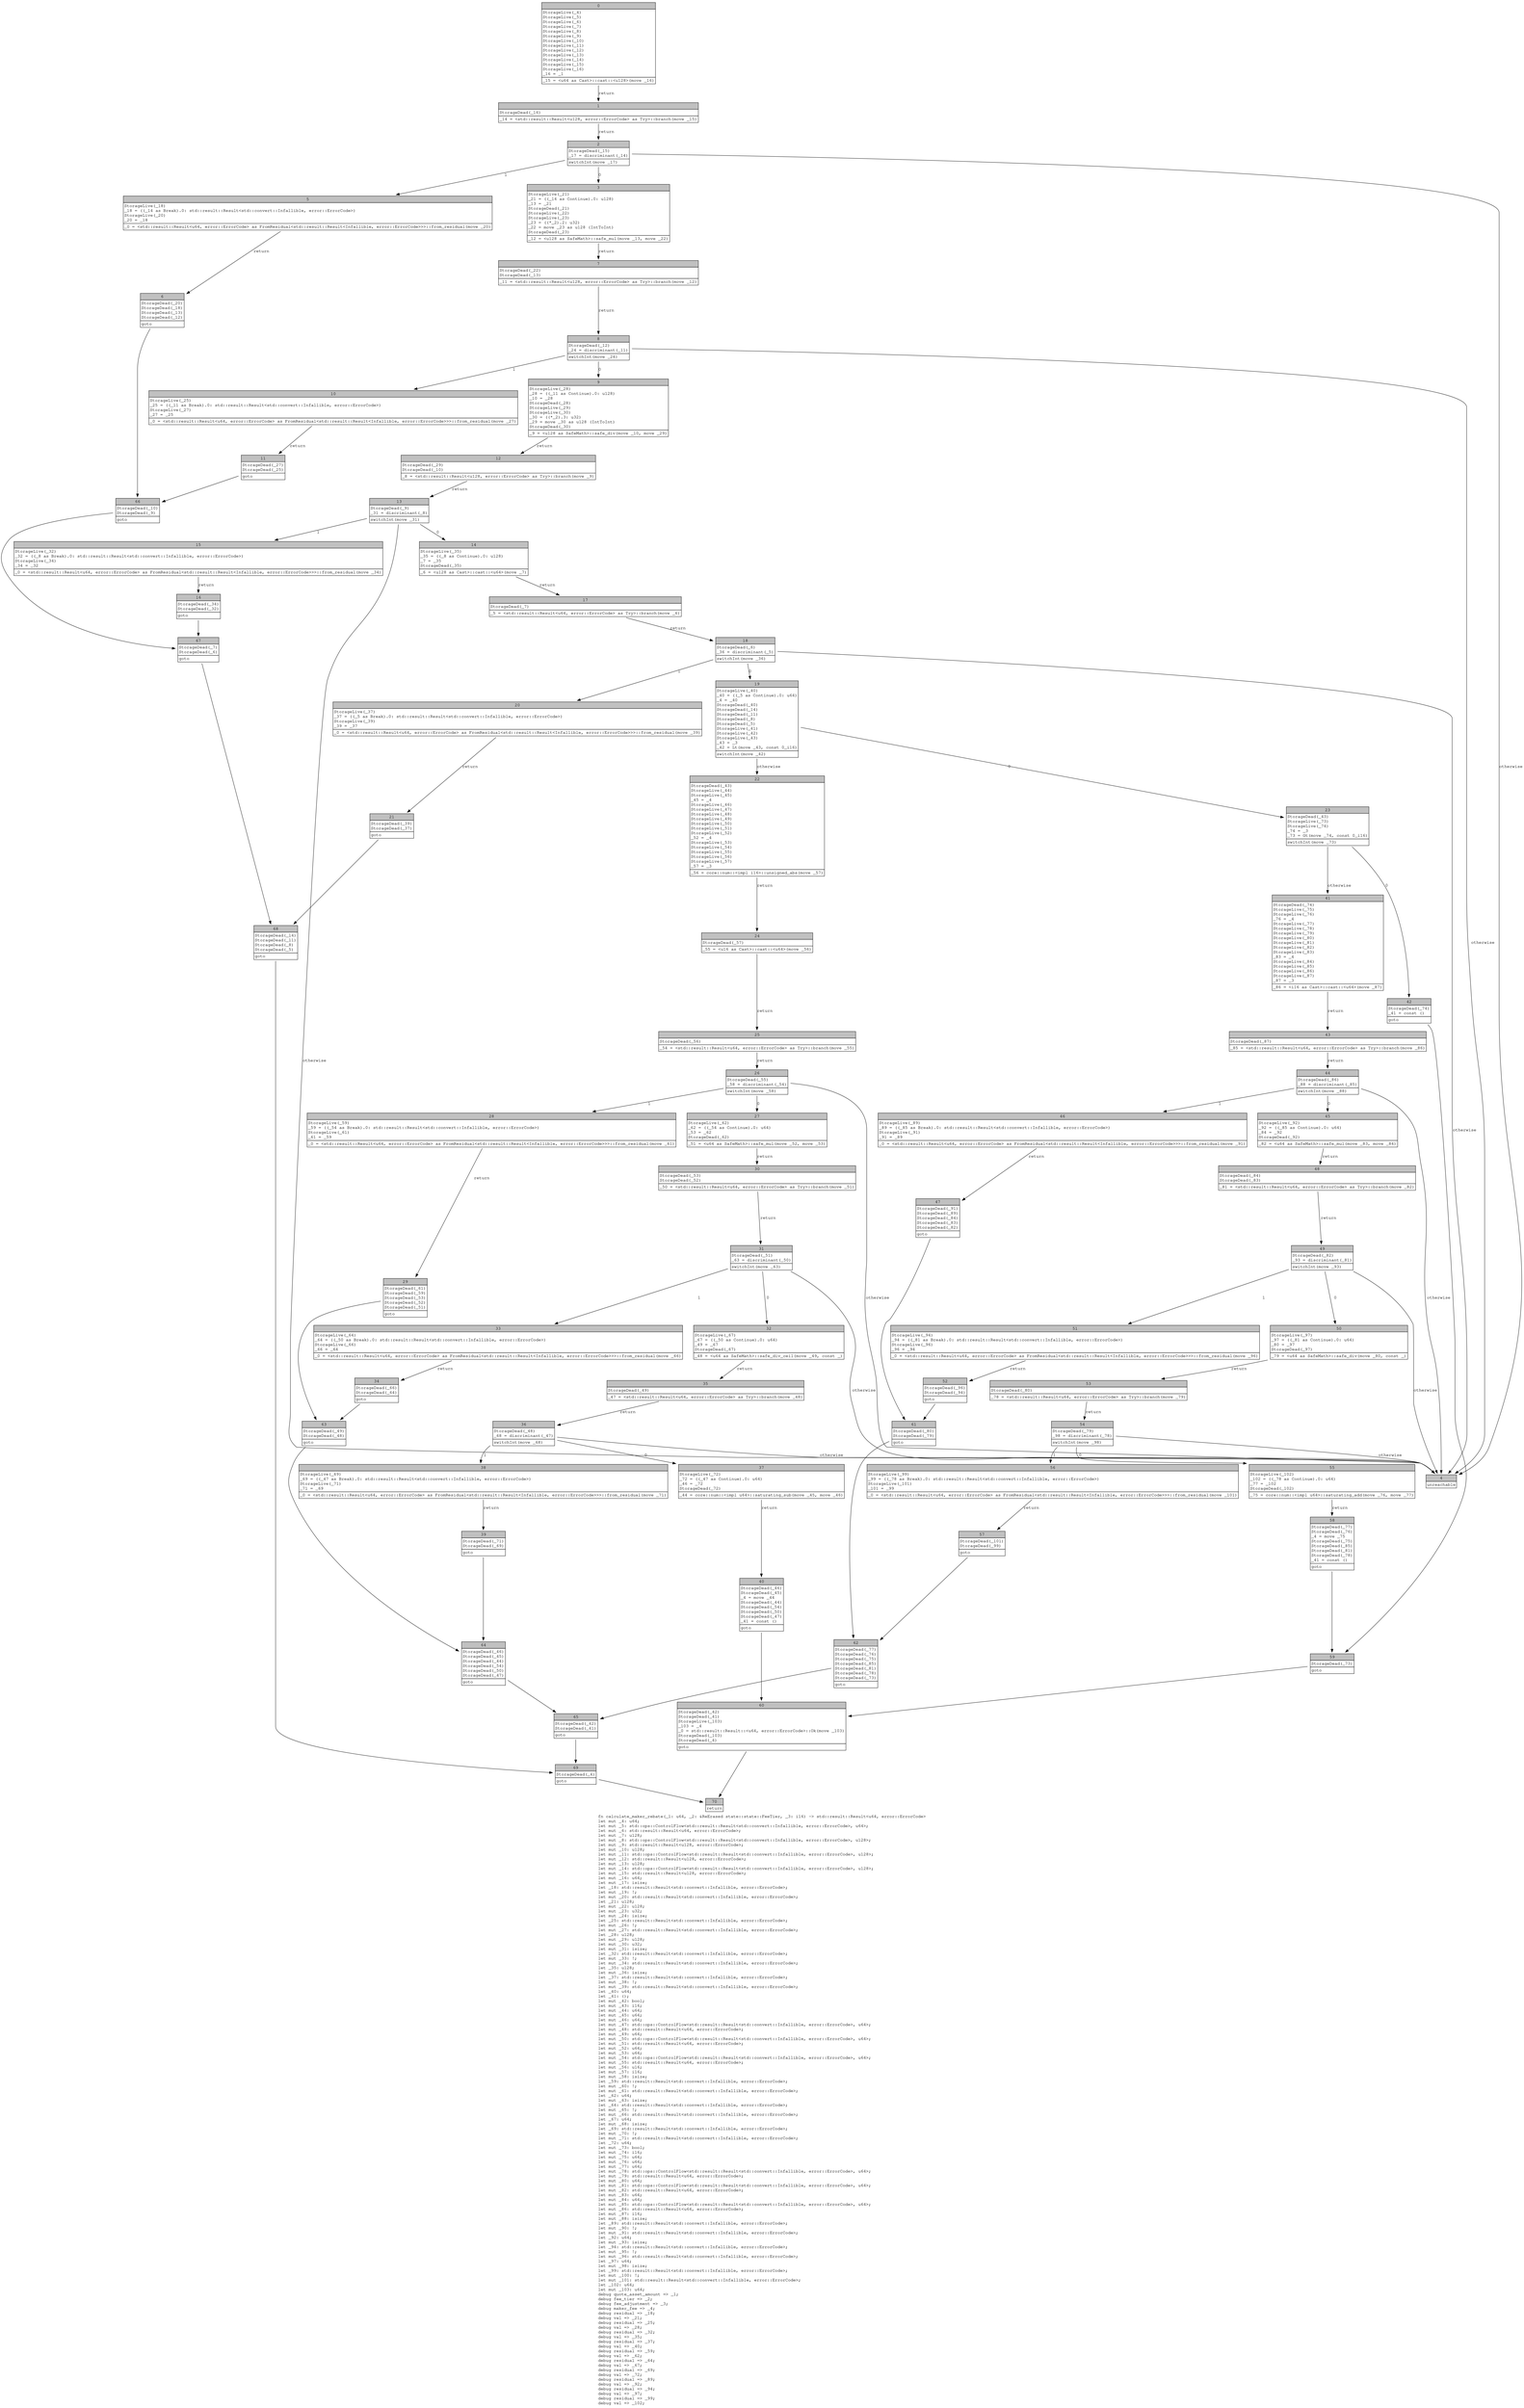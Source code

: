 digraph Mir_0_2221 {
    graph [fontname="Courier, monospace"];
    node [fontname="Courier, monospace"];
    edge [fontname="Courier, monospace"];
    label=<fn calculate_maker_rebate(_1: u64, _2: &amp;ReErased state::state::FeeTier, _3: i16) -&gt; std::result::Result&lt;u64, error::ErrorCode&gt;<br align="left"/>let mut _4: u64;<br align="left"/>let mut _5: std::ops::ControlFlow&lt;std::result::Result&lt;std::convert::Infallible, error::ErrorCode&gt;, u64&gt;;<br align="left"/>let mut _6: std::result::Result&lt;u64, error::ErrorCode&gt;;<br align="left"/>let mut _7: u128;<br align="left"/>let mut _8: std::ops::ControlFlow&lt;std::result::Result&lt;std::convert::Infallible, error::ErrorCode&gt;, u128&gt;;<br align="left"/>let mut _9: std::result::Result&lt;u128, error::ErrorCode&gt;;<br align="left"/>let mut _10: u128;<br align="left"/>let mut _11: std::ops::ControlFlow&lt;std::result::Result&lt;std::convert::Infallible, error::ErrorCode&gt;, u128&gt;;<br align="left"/>let mut _12: std::result::Result&lt;u128, error::ErrorCode&gt;;<br align="left"/>let mut _13: u128;<br align="left"/>let mut _14: std::ops::ControlFlow&lt;std::result::Result&lt;std::convert::Infallible, error::ErrorCode&gt;, u128&gt;;<br align="left"/>let mut _15: std::result::Result&lt;u128, error::ErrorCode&gt;;<br align="left"/>let mut _16: u64;<br align="left"/>let mut _17: isize;<br align="left"/>let _18: std::result::Result&lt;std::convert::Infallible, error::ErrorCode&gt;;<br align="left"/>let mut _19: !;<br align="left"/>let mut _20: std::result::Result&lt;std::convert::Infallible, error::ErrorCode&gt;;<br align="left"/>let _21: u128;<br align="left"/>let mut _22: u128;<br align="left"/>let mut _23: u32;<br align="left"/>let mut _24: isize;<br align="left"/>let _25: std::result::Result&lt;std::convert::Infallible, error::ErrorCode&gt;;<br align="left"/>let mut _26: !;<br align="left"/>let mut _27: std::result::Result&lt;std::convert::Infallible, error::ErrorCode&gt;;<br align="left"/>let _28: u128;<br align="left"/>let mut _29: u128;<br align="left"/>let mut _30: u32;<br align="left"/>let mut _31: isize;<br align="left"/>let _32: std::result::Result&lt;std::convert::Infallible, error::ErrorCode&gt;;<br align="left"/>let mut _33: !;<br align="left"/>let mut _34: std::result::Result&lt;std::convert::Infallible, error::ErrorCode&gt;;<br align="left"/>let _35: u128;<br align="left"/>let mut _36: isize;<br align="left"/>let _37: std::result::Result&lt;std::convert::Infallible, error::ErrorCode&gt;;<br align="left"/>let mut _38: !;<br align="left"/>let mut _39: std::result::Result&lt;std::convert::Infallible, error::ErrorCode&gt;;<br align="left"/>let _40: u64;<br align="left"/>let _41: ();<br align="left"/>let mut _42: bool;<br align="left"/>let mut _43: i16;<br align="left"/>let mut _44: u64;<br align="left"/>let mut _45: u64;<br align="left"/>let mut _46: u64;<br align="left"/>let mut _47: std::ops::ControlFlow&lt;std::result::Result&lt;std::convert::Infallible, error::ErrorCode&gt;, u64&gt;;<br align="left"/>let mut _48: std::result::Result&lt;u64, error::ErrorCode&gt;;<br align="left"/>let mut _49: u64;<br align="left"/>let mut _50: std::ops::ControlFlow&lt;std::result::Result&lt;std::convert::Infallible, error::ErrorCode&gt;, u64&gt;;<br align="left"/>let mut _51: std::result::Result&lt;u64, error::ErrorCode&gt;;<br align="left"/>let mut _52: u64;<br align="left"/>let mut _53: u64;<br align="left"/>let mut _54: std::ops::ControlFlow&lt;std::result::Result&lt;std::convert::Infallible, error::ErrorCode&gt;, u64&gt;;<br align="left"/>let mut _55: std::result::Result&lt;u64, error::ErrorCode&gt;;<br align="left"/>let mut _56: u16;<br align="left"/>let mut _57: i16;<br align="left"/>let mut _58: isize;<br align="left"/>let _59: std::result::Result&lt;std::convert::Infallible, error::ErrorCode&gt;;<br align="left"/>let mut _60: !;<br align="left"/>let mut _61: std::result::Result&lt;std::convert::Infallible, error::ErrorCode&gt;;<br align="left"/>let _62: u64;<br align="left"/>let mut _63: isize;<br align="left"/>let _64: std::result::Result&lt;std::convert::Infallible, error::ErrorCode&gt;;<br align="left"/>let mut _65: !;<br align="left"/>let mut _66: std::result::Result&lt;std::convert::Infallible, error::ErrorCode&gt;;<br align="left"/>let _67: u64;<br align="left"/>let mut _68: isize;<br align="left"/>let _69: std::result::Result&lt;std::convert::Infallible, error::ErrorCode&gt;;<br align="left"/>let mut _70: !;<br align="left"/>let mut _71: std::result::Result&lt;std::convert::Infallible, error::ErrorCode&gt;;<br align="left"/>let _72: u64;<br align="left"/>let mut _73: bool;<br align="left"/>let mut _74: i16;<br align="left"/>let mut _75: u64;<br align="left"/>let mut _76: u64;<br align="left"/>let mut _77: u64;<br align="left"/>let mut _78: std::ops::ControlFlow&lt;std::result::Result&lt;std::convert::Infallible, error::ErrorCode&gt;, u64&gt;;<br align="left"/>let mut _79: std::result::Result&lt;u64, error::ErrorCode&gt;;<br align="left"/>let mut _80: u64;<br align="left"/>let mut _81: std::ops::ControlFlow&lt;std::result::Result&lt;std::convert::Infallible, error::ErrorCode&gt;, u64&gt;;<br align="left"/>let mut _82: std::result::Result&lt;u64, error::ErrorCode&gt;;<br align="left"/>let mut _83: u64;<br align="left"/>let mut _84: u64;<br align="left"/>let mut _85: std::ops::ControlFlow&lt;std::result::Result&lt;std::convert::Infallible, error::ErrorCode&gt;, u64&gt;;<br align="left"/>let mut _86: std::result::Result&lt;u64, error::ErrorCode&gt;;<br align="left"/>let mut _87: i16;<br align="left"/>let mut _88: isize;<br align="left"/>let _89: std::result::Result&lt;std::convert::Infallible, error::ErrorCode&gt;;<br align="left"/>let mut _90: !;<br align="left"/>let mut _91: std::result::Result&lt;std::convert::Infallible, error::ErrorCode&gt;;<br align="left"/>let _92: u64;<br align="left"/>let mut _93: isize;<br align="left"/>let _94: std::result::Result&lt;std::convert::Infallible, error::ErrorCode&gt;;<br align="left"/>let mut _95: !;<br align="left"/>let mut _96: std::result::Result&lt;std::convert::Infallible, error::ErrorCode&gt;;<br align="left"/>let _97: u64;<br align="left"/>let mut _98: isize;<br align="left"/>let _99: std::result::Result&lt;std::convert::Infallible, error::ErrorCode&gt;;<br align="left"/>let mut _100: !;<br align="left"/>let mut _101: std::result::Result&lt;std::convert::Infallible, error::ErrorCode&gt;;<br align="left"/>let _102: u64;<br align="left"/>let mut _103: u64;<br align="left"/>debug quote_asset_amount =&gt; _1;<br align="left"/>debug fee_tier =&gt; _2;<br align="left"/>debug fee_adjustment =&gt; _3;<br align="left"/>debug maker_fee =&gt; _4;<br align="left"/>debug residual =&gt; _18;<br align="left"/>debug val =&gt; _21;<br align="left"/>debug residual =&gt; _25;<br align="left"/>debug val =&gt; _28;<br align="left"/>debug residual =&gt; _32;<br align="left"/>debug val =&gt; _35;<br align="left"/>debug residual =&gt; _37;<br align="left"/>debug val =&gt; _40;<br align="left"/>debug residual =&gt; _59;<br align="left"/>debug val =&gt; _62;<br align="left"/>debug residual =&gt; _64;<br align="left"/>debug val =&gt; _67;<br align="left"/>debug residual =&gt; _69;<br align="left"/>debug val =&gt; _72;<br align="left"/>debug residual =&gt; _89;<br align="left"/>debug val =&gt; _92;<br align="left"/>debug residual =&gt; _94;<br align="left"/>debug val =&gt; _97;<br align="left"/>debug residual =&gt; _99;<br align="left"/>debug val =&gt; _102;<br align="left"/>>;
    bb0__0_2221 [shape="none", label=<<table border="0" cellborder="1" cellspacing="0"><tr><td bgcolor="gray" align="center" colspan="1">0</td></tr><tr><td align="left" balign="left">StorageLive(_4)<br/>StorageLive(_5)<br/>StorageLive(_6)<br/>StorageLive(_7)<br/>StorageLive(_8)<br/>StorageLive(_9)<br/>StorageLive(_10)<br/>StorageLive(_11)<br/>StorageLive(_12)<br/>StorageLive(_13)<br/>StorageLive(_14)<br/>StorageLive(_15)<br/>StorageLive(_16)<br/>_16 = _1<br/></td></tr><tr><td align="left">_15 = &lt;u64 as Cast&gt;::cast::&lt;u128&gt;(move _16)</td></tr></table>>];
    bb1__0_2221 [shape="none", label=<<table border="0" cellborder="1" cellspacing="0"><tr><td bgcolor="gray" align="center" colspan="1">1</td></tr><tr><td align="left" balign="left">StorageDead(_16)<br/></td></tr><tr><td align="left">_14 = &lt;std::result::Result&lt;u128, error::ErrorCode&gt; as Try&gt;::branch(move _15)</td></tr></table>>];
    bb2__0_2221 [shape="none", label=<<table border="0" cellborder="1" cellspacing="0"><tr><td bgcolor="gray" align="center" colspan="1">2</td></tr><tr><td align="left" balign="left">StorageDead(_15)<br/>_17 = discriminant(_14)<br/></td></tr><tr><td align="left">switchInt(move _17)</td></tr></table>>];
    bb3__0_2221 [shape="none", label=<<table border="0" cellborder="1" cellspacing="0"><tr><td bgcolor="gray" align="center" colspan="1">3</td></tr><tr><td align="left" balign="left">StorageLive(_21)<br/>_21 = ((_14 as Continue).0: u128)<br/>_13 = _21<br/>StorageDead(_21)<br/>StorageLive(_22)<br/>StorageLive(_23)<br/>_23 = ((*_2).2: u32)<br/>_22 = move _23 as u128 (IntToInt)<br/>StorageDead(_23)<br/></td></tr><tr><td align="left">_12 = &lt;u128 as SafeMath&gt;::safe_mul(move _13, move _22)</td></tr></table>>];
    bb4__0_2221 [shape="none", label=<<table border="0" cellborder="1" cellspacing="0"><tr><td bgcolor="gray" align="center" colspan="1">4</td></tr><tr><td align="left">unreachable</td></tr></table>>];
    bb5__0_2221 [shape="none", label=<<table border="0" cellborder="1" cellspacing="0"><tr><td bgcolor="gray" align="center" colspan="1">5</td></tr><tr><td align="left" balign="left">StorageLive(_18)<br/>_18 = ((_14 as Break).0: std::result::Result&lt;std::convert::Infallible, error::ErrorCode&gt;)<br/>StorageLive(_20)<br/>_20 = _18<br/></td></tr><tr><td align="left">_0 = &lt;std::result::Result&lt;u64, error::ErrorCode&gt; as FromResidual&lt;std::result::Result&lt;Infallible, error::ErrorCode&gt;&gt;&gt;::from_residual(move _20)</td></tr></table>>];
    bb6__0_2221 [shape="none", label=<<table border="0" cellborder="1" cellspacing="0"><tr><td bgcolor="gray" align="center" colspan="1">6</td></tr><tr><td align="left" balign="left">StorageDead(_20)<br/>StorageDead(_18)<br/>StorageDead(_13)<br/>StorageDead(_12)<br/></td></tr><tr><td align="left">goto</td></tr></table>>];
    bb7__0_2221 [shape="none", label=<<table border="0" cellborder="1" cellspacing="0"><tr><td bgcolor="gray" align="center" colspan="1">7</td></tr><tr><td align="left" balign="left">StorageDead(_22)<br/>StorageDead(_13)<br/></td></tr><tr><td align="left">_11 = &lt;std::result::Result&lt;u128, error::ErrorCode&gt; as Try&gt;::branch(move _12)</td></tr></table>>];
    bb8__0_2221 [shape="none", label=<<table border="0" cellborder="1" cellspacing="0"><tr><td bgcolor="gray" align="center" colspan="1">8</td></tr><tr><td align="left" balign="left">StorageDead(_12)<br/>_24 = discriminant(_11)<br/></td></tr><tr><td align="left">switchInt(move _24)</td></tr></table>>];
    bb9__0_2221 [shape="none", label=<<table border="0" cellborder="1" cellspacing="0"><tr><td bgcolor="gray" align="center" colspan="1">9</td></tr><tr><td align="left" balign="left">StorageLive(_28)<br/>_28 = ((_11 as Continue).0: u128)<br/>_10 = _28<br/>StorageDead(_28)<br/>StorageLive(_29)<br/>StorageLive(_30)<br/>_30 = ((*_2).3: u32)<br/>_29 = move _30 as u128 (IntToInt)<br/>StorageDead(_30)<br/></td></tr><tr><td align="left">_9 = &lt;u128 as SafeMath&gt;::safe_div(move _10, move _29)</td></tr></table>>];
    bb10__0_2221 [shape="none", label=<<table border="0" cellborder="1" cellspacing="0"><tr><td bgcolor="gray" align="center" colspan="1">10</td></tr><tr><td align="left" balign="left">StorageLive(_25)<br/>_25 = ((_11 as Break).0: std::result::Result&lt;std::convert::Infallible, error::ErrorCode&gt;)<br/>StorageLive(_27)<br/>_27 = _25<br/></td></tr><tr><td align="left">_0 = &lt;std::result::Result&lt;u64, error::ErrorCode&gt; as FromResidual&lt;std::result::Result&lt;Infallible, error::ErrorCode&gt;&gt;&gt;::from_residual(move _27)</td></tr></table>>];
    bb11__0_2221 [shape="none", label=<<table border="0" cellborder="1" cellspacing="0"><tr><td bgcolor="gray" align="center" colspan="1">11</td></tr><tr><td align="left" balign="left">StorageDead(_27)<br/>StorageDead(_25)<br/></td></tr><tr><td align="left">goto</td></tr></table>>];
    bb12__0_2221 [shape="none", label=<<table border="0" cellborder="1" cellspacing="0"><tr><td bgcolor="gray" align="center" colspan="1">12</td></tr><tr><td align="left" balign="left">StorageDead(_29)<br/>StorageDead(_10)<br/></td></tr><tr><td align="left">_8 = &lt;std::result::Result&lt;u128, error::ErrorCode&gt; as Try&gt;::branch(move _9)</td></tr></table>>];
    bb13__0_2221 [shape="none", label=<<table border="0" cellborder="1" cellspacing="0"><tr><td bgcolor="gray" align="center" colspan="1">13</td></tr><tr><td align="left" balign="left">StorageDead(_9)<br/>_31 = discriminant(_8)<br/></td></tr><tr><td align="left">switchInt(move _31)</td></tr></table>>];
    bb14__0_2221 [shape="none", label=<<table border="0" cellborder="1" cellspacing="0"><tr><td bgcolor="gray" align="center" colspan="1">14</td></tr><tr><td align="left" balign="left">StorageLive(_35)<br/>_35 = ((_8 as Continue).0: u128)<br/>_7 = _35<br/>StorageDead(_35)<br/></td></tr><tr><td align="left">_6 = &lt;u128 as Cast&gt;::cast::&lt;u64&gt;(move _7)</td></tr></table>>];
    bb15__0_2221 [shape="none", label=<<table border="0" cellborder="1" cellspacing="0"><tr><td bgcolor="gray" align="center" colspan="1">15</td></tr><tr><td align="left" balign="left">StorageLive(_32)<br/>_32 = ((_8 as Break).0: std::result::Result&lt;std::convert::Infallible, error::ErrorCode&gt;)<br/>StorageLive(_34)<br/>_34 = _32<br/></td></tr><tr><td align="left">_0 = &lt;std::result::Result&lt;u64, error::ErrorCode&gt; as FromResidual&lt;std::result::Result&lt;Infallible, error::ErrorCode&gt;&gt;&gt;::from_residual(move _34)</td></tr></table>>];
    bb16__0_2221 [shape="none", label=<<table border="0" cellborder="1" cellspacing="0"><tr><td bgcolor="gray" align="center" colspan="1">16</td></tr><tr><td align="left" balign="left">StorageDead(_34)<br/>StorageDead(_32)<br/></td></tr><tr><td align="left">goto</td></tr></table>>];
    bb17__0_2221 [shape="none", label=<<table border="0" cellborder="1" cellspacing="0"><tr><td bgcolor="gray" align="center" colspan="1">17</td></tr><tr><td align="left" balign="left">StorageDead(_7)<br/></td></tr><tr><td align="left">_5 = &lt;std::result::Result&lt;u64, error::ErrorCode&gt; as Try&gt;::branch(move _6)</td></tr></table>>];
    bb18__0_2221 [shape="none", label=<<table border="0" cellborder="1" cellspacing="0"><tr><td bgcolor="gray" align="center" colspan="1">18</td></tr><tr><td align="left" balign="left">StorageDead(_6)<br/>_36 = discriminant(_5)<br/></td></tr><tr><td align="left">switchInt(move _36)</td></tr></table>>];
    bb19__0_2221 [shape="none", label=<<table border="0" cellborder="1" cellspacing="0"><tr><td bgcolor="gray" align="center" colspan="1">19</td></tr><tr><td align="left" balign="left">StorageLive(_40)<br/>_40 = ((_5 as Continue).0: u64)<br/>_4 = _40<br/>StorageDead(_40)<br/>StorageDead(_14)<br/>StorageDead(_11)<br/>StorageDead(_8)<br/>StorageDead(_5)<br/>StorageLive(_41)<br/>StorageLive(_42)<br/>StorageLive(_43)<br/>_43 = _3<br/>_42 = Lt(move _43, const 0_i16)<br/></td></tr><tr><td align="left">switchInt(move _42)</td></tr></table>>];
    bb20__0_2221 [shape="none", label=<<table border="0" cellborder="1" cellspacing="0"><tr><td bgcolor="gray" align="center" colspan="1">20</td></tr><tr><td align="left" balign="left">StorageLive(_37)<br/>_37 = ((_5 as Break).0: std::result::Result&lt;std::convert::Infallible, error::ErrorCode&gt;)<br/>StorageLive(_39)<br/>_39 = _37<br/></td></tr><tr><td align="left">_0 = &lt;std::result::Result&lt;u64, error::ErrorCode&gt; as FromResidual&lt;std::result::Result&lt;Infallible, error::ErrorCode&gt;&gt;&gt;::from_residual(move _39)</td></tr></table>>];
    bb21__0_2221 [shape="none", label=<<table border="0" cellborder="1" cellspacing="0"><tr><td bgcolor="gray" align="center" colspan="1">21</td></tr><tr><td align="left" balign="left">StorageDead(_39)<br/>StorageDead(_37)<br/></td></tr><tr><td align="left">goto</td></tr></table>>];
    bb22__0_2221 [shape="none", label=<<table border="0" cellborder="1" cellspacing="0"><tr><td bgcolor="gray" align="center" colspan="1">22</td></tr><tr><td align="left" balign="left">StorageDead(_43)<br/>StorageLive(_44)<br/>StorageLive(_45)<br/>_45 = _4<br/>StorageLive(_46)<br/>StorageLive(_47)<br/>StorageLive(_48)<br/>StorageLive(_49)<br/>StorageLive(_50)<br/>StorageLive(_51)<br/>StorageLive(_52)<br/>_52 = _4<br/>StorageLive(_53)<br/>StorageLive(_54)<br/>StorageLive(_55)<br/>StorageLive(_56)<br/>StorageLive(_57)<br/>_57 = _3<br/></td></tr><tr><td align="left">_56 = core::num::&lt;impl i16&gt;::unsigned_abs(move _57)</td></tr></table>>];
    bb23__0_2221 [shape="none", label=<<table border="0" cellborder="1" cellspacing="0"><tr><td bgcolor="gray" align="center" colspan="1">23</td></tr><tr><td align="left" balign="left">StorageDead(_43)<br/>StorageLive(_73)<br/>StorageLive(_74)<br/>_74 = _3<br/>_73 = Gt(move _74, const 0_i16)<br/></td></tr><tr><td align="left">switchInt(move _73)</td></tr></table>>];
    bb24__0_2221 [shape="none", label=<<table border="0" cellborder="1" cellspacing="0"><tr><td bgcolor="gray" align="center" colspan="1">24</td></tr><tr><td align="left" balign="left">StorageDead(_57)<br/></td></tr><tr><td align="left">_55 = &lt;u16 as Cast&gt;::cast::&lt;u64&gt;(move _56)</td></tr></table>>];
    bb25__0_2221 [shape="none", label=<<table border="0" cellborder="1" cellspacing="0"><tr><td bgcolor="gray" align="center" colspan="1">25</td></tr><tr><td align="left" balign="left">StorageDead(_56)<br/></td></tr><tr><td align="left">_54 = &lt;std::result::Result&lt;u64, error::ErrorCode&gt; as Try&gt;::branch(move _55)</td></tr></table>>];
    bb26__0_2221 [shape="none", label=<<table border="0" cellborder="1" cellspacing="0"><tr><td bgcolor="gray" align="center" colspan="1">26</td></tr><tr><td align="left" balign="left">StorageDead(_55)<br/>_58 = discriminant(_54)<br/></td></tr><tr><td align="left">switchInt(move _58)</td></tr></table>>];
    bb27__0_2221 [shape="none", label=<<table border="0" cellborder="1" cellspacing="0"><tr><td bgcolor="gray" align="center" colspan="1">27</td></tr><tr><td align="left" balign="left">StorageLive(_62)<br/>_62 = ((_54 as Continue).0: u64)<br/>_53 = _62<br/>StorageDead(_62)<br/></td></tr><tr><td align="left">_51 = &lt;u64 as SafeMath&gt;::safe_mul(move _52, move _53)</td></tr></table>>];
    bb28__0_2221 [shape="none", label=<<table border="0" cellborder="1" cellspacing="0"><tr><td bgcolor="gray" align="center" colspan="1">28</td></tr><tr><td align="left" balign="left">StorageLive(_59)<br/>_59 = ((_54 as Break).0: std::result::Result&lt;std::convert::Infallible, error::ErrorCode&gt;)<br/>StorageLive(_61)<br/>_61 = _59<br/></td></tr><tr><td align="left">_0 = &lt;std::result::Result&lt;u64, error::ErrorCode&gt; as FromResidual&lt;std::result::Result&lt;Infallible, error::ErrorCode&gt;&gt;&gt;::from_residual(move _61)</td></tr></table>>];
    bb29__0_2221 [shape="none", label=<<table border="0" cellborder="1" cellspacing="0"><tr><td bgcolor="gray" align="center" colspan="1">29</td></tr><tr><td align="left" balign="left">StorageDead(_61)<br/>StorageDead(_59)<br/>StorageDead(_53)<br/>StorageDead(_52)<br/>StorageDead(_51)<br/></td></tr><tr><td align="left">goto</td></tr></table>>];
    bb30__0_2221 [shape="none", label=<<table border="0" cellborder="1" cellspacing="0"><tr><td bgcolor="gray" align="center" colspan="1">30</td></tr><tr><td align="left" balign="left">StorageDead(_53)<br/>StorageDead(_52)<br/></td></tr><tr><td align="left">_50 = &lt;std::result::Result&lt;u64, error::ErrorCode&gt; as Try&gt;::branch(move _51)</td></tr></table>>];
    bb31__0_2221 [shape="none", label=<<table border="0" cellborder="1" cellspacing="0"><tr><td bgcolor="gray" align="center" colspan="1">31</td></tr><tr><td align="left" balign="left">StorageDead(_51)<br/>_63 = discriminant(_50)<br/></td></tr><tr><td align="left">switchInt(move _63)</td></tr></table>>];
    bb32__0_2221 [shape="none", label=<<table border="0" cellborder="1" cellspacing="0"><tr><td bgcolor="gray" align="center" colspan="1">32</td></tr><tr><td align="left" balign="left">StorageLive(_67)<br/>_67 = ((_50 as Continue).0: u64)<br/>_49 = _67<br/>StorageDead(_67)<br/></td></tr><tr><td align="left">_48 = &lt;u64 as SafeMath&gt;::safe_div_ceil(move _49, const _)</td></tr></table>>];
    bb33__0_2221 [shape="none", label=<<table border="0" cellborder="1" cellspacing="0"><tr><td bgcolor="gray" align="center" colspan="1">33</td></tr><tr><td align="left" balign="left">StorageLive(_64)<br/>_64 = ((_50 as Break).0: std::result::Result&lt;std::convert::Infallible, error::ErrorCode&gt;)<br/>StorageLive(_66)<br/>_66 = _64<br/></td></tr><tr><td align="left">_0 = &lt;std::result::Result&lt;u64, error::ErrorCode&gt; as FromResidual&lt;std::result::Result&lt;Infallible, error::ErrorCode&gt;&gt;&gt;::from_residual(move _66)</td></tr></table>>];
    bb34__0_2221 [shape="none", label=<<table border="0" cellborder="1" cellspacing="0"><tr><td bgcolor="gray" align="center" colspan="1">34</td></tr><tr><td align="left" balign="left">StorageDead(_66)<br/>StorageDead(_64)<br/></td></tr><tr><td align="left">goto</td></tr></table>>];
    bb35__0_2221 [shape="none", label=<<table border="0" cellborder="1" cellspacing="0"><tr><td bgcolor="gray" align="center" colspan="1">35</td></tr><tr><td align="left" balign="left">StorageDead(_49)<br/></td></tr><tr><td align="left">_47 = &lt;std::result::Result&lt;u64, error::ErrorCode&gt; as Try&gt;::branch(move _48)</td></tr></table>>];
    bb36__0_2221 [shape="none", label=<<table border="0" cellborder="1" cellspacing="0"><tr><td bgcolor="gray" align="center" colspan="1">36</td></tr><tr><td align="left" balign="left">StorageDead(_48)<br/>_68 = discriminant(_47)<br/></td></tr><tr><td align="left">switchInt(move _68)</td></tr></table>>];
    bb37__0_2221 [shape="none", label=<<table border="0" cellborder="1" cellspacing="0"><tr><td bgcolor="gray" align="center" colspan="1">37</td></tr><tr><td align="left" balign="left">StorageLive(_72)<br/>_72 = ((_47 as Continue).0: u64)<br/>_46 = _72<br/>StorageDead(_72)<br/></td></tr><tr><td align="left">_44 = core::num::&lt;impl u64&gt;::saturating_sub(move _45, move _46)</td></tr></table>>];
    bb38__0_2221 [shape="none", label=<<table border="0" cellborder="1" cellspacing="0"><tr><td bgcolor="gray" align="center" colspan="1">38</td></tr><tr><td align="left" balign="left">StorageLive(_69)<br/>_69 = ((_47 as Break).0: std::result::Result&lt;std::convert::Infallible, error::ErrorCode&gt;)<br/>StorageLive(_71)<br/>_71 = _69<br/></td></tr><tr><td align="left">_0 = &lt;std::result::Result&lt;u64, error::ErrorCode&gt; as FromResidual&lt;std::result::Result&lt;Infallible, error::ErrorCode&gt;&gt;&gt;::from_residual(move _71)</td></tr></table>>];
    bb39__0_2221 [shape="none", label=<<table border="0" cellborder="1" cellspacing="0"><tr><td bgcolor="gray" align="center" colspan="1">39</td></tr><tr><td align="left" balign="left">StorageDead(_71)<br/>StorageDead(_69)<br/></td></tr><tr><td align="left">goto</td></tr></table>>];
    bb40__0_2221 [shape="none", label=<<table border="0" cellborder="1" cellspacing="0"><tr><td bgcolor="gray" align="center" colspan="1">40</td></tr><tr><td align="left" balign="left">StorageDead(_46)<br/>StorageDead(_45)<br/>_4 = move _44<br/>StorageDead(_44)<br/>StorageDead(_54)<br/>StorageDead(_50)<br/>StorageDead(_47)<br/>_41 = const ()<br/></td></tr><tr><td align="left">goto</td></tr></table>>];
    bb41__0_2221 [shape="none", label=<<table border="0" cellborder="1" cellspacing="0"><tr><td bgcolor="gray" align="center" colspan="1">41</td></tr><tr><td align="left" balign="left">StorageDead(_74)<br/>StorageLive(_75)<br/>StorageLive(_76)<br/>_76 = _4<br/>StorageLive(_77)<br/>StorageLive(_78)<br/>StorageLive(_79)<br/>StorageLive(_80)<br/>StorageLive(_81)<br/>StorageLive(_82)<br/>StorageLive(_83)<br/>_83 = _4<br/>StorageLive(_84)<br/>StorageLive(_85)<br/>StorageLive(_86)<br/>StorageLive(_87)<br/>_87 = _3<br/></td></tr><tr><td align="left">_86 = &lt;i16 as Cast&gt;::cast::&lt;u64&gt;(move _87)</td></tr></table>>];
    bb42__0_2221 [shape="none", label=<<table border="0" cellborder="1" cellspacing="0"><tr><td bgcolor="gray" align="center" colspan="1">42</td></tr><tr><td align="left" balign="left">StorageDead(_74)<br/>_41 = const ()<br/></td></tr><tr><td align="left">goto</td></tr></table>>];
    bb43__0_2221 [shape="none", label=<<table border="0" cellborder="1" cellspacing="0"><tr><td bgcolor="gray" align="center" colspan="1">43</td></tr><tr><td align="left" balign="left">StorageDead(_87)<br/></td></tr><tr><td align="left">_85 = &lt;std::result::Result&lt;u64, error::ErrorCode&gt; as Try&gt;::branch(move _86)</td></tr></table>>];
    bb44__0_2221 [shape="none", label=<<table border="0" cellborder="1" cellspacing="0"><tr><td bgcolor="gray" align="center" colspan="1">44</td></tr><tr><td align="left" balign="left">StorageDead(_86)<br/>_88 = discriminant(_85)<br/></td></tr><tr><td align="left">switchInt(move _88)</td></tr></table>>];
    bb45__0_2221 [shape="none", label=<<table border="0" cellborder="1" cellspacing="0"><tr><td bgcolor="gray" align="center" colspan="1">45</td></tr><tr><td align="left" balign="left">StorageLive(_92)<br/>_92 = ((_85 as Continue).0: u64)<br/>_84 = _92<br/>StorageDead(_92)<br/></td></tr><tr><td align="left">_82 = &lt;u64 as SafeMath&gt;::safe_mul(move _83, move _84)</td></tr></table>>];
    bb46__0_2221 [shape="none", label=<<table border="0" cellborder="1" cellspacing="0"><tr><td bgcolor="gray" align="center" colspan="1">46</td></tr><tr><td align="left" balign="left">StorageLive(_89)<br/>_89 = ((_85 as Break).0: std::result::Result&lt;std::convert::Infallible, error::ErrorCode&gt;)<br/>StorageLive(_91)<br/>_91 = _89<br/></td></tr><tr><td align="left">_0 = &lt;std::result::Result&lt;u64, error::ErrorCode&gt; as FromResidual&lt;std::result::Result&lt;Infallible, error::ErrorCode&gt;&gt;&gt;::from_residual(move _91)</td></tr></table>>];
    bb47__0_2221 [shape="none", label=<<table border="0" cellborder="1" cellspacing="0"><tr><td bgcolor="gray" align="center" colspan="1">47</td></tr><tr><td align="left" balign="left">StorageDead(_91)<br/>StorageDead(_89)<br/>StorageDead(_84)<br/>StorageDead(_83)<br/>StorageDead(_82)<br/></td></tr><tr><td align="left">goto</td></tr></table>>];
    bb48__0_2221 [shape="none", label=<<table border="0" cellborder="1" cellspacing="0"><tr><td bgcolor="gray" align="center" colspan="1">48</td></tr><tr><td align="left" balign="left">StorageDead(_84)<br/>StorageDead(_83)<br/></td></tr><tr><td align="left">_81 = &lt;std::result::Result&lt;u64, error::ErrorCode&gt; as Try&gt;::branch(move _82)</td></tr></table>>];
    bb49__0_2221 [shape="none", label=<<table border="0" cellborder="1" cellspacing="0"><tr><td bgcolor="gray" align="center" colspan="1">49</td></tr><tr><td align="left" balign="left">StorageDead(_82)<br/>_93 = discriminant(_81)<br/></td></tr><tr><td align="left">switchInt(move _93)</td></tr></table>>];
    bb50__0_2221 [shape="none", label=<<table border="0" cellborder="1" cellspacing="0"><tr><td bgcolor="gray" align="center" colspan="1">50</td></tr><tr><td align="left" balign="left">StorageLive(_97)<br/>_97 = ((_81 as Continue).0: u64)<br/>_80 = _97<br/>StorageDead(_97)<br/></td></tr><tr><td align="left">_79 = &lt;u64 as SafeMath&gt;::safe_div(move _80, const _)</td></tr></table>>];
    bb51__0_2221 [shape="none", label=<<table border="0" cellborder="1" cellspacing="0"><tr><td bgcolor="gray" align="center" colspan="1">51</td></tr><tr><td align="left" balign="left">StorageLive(_94)<br/>_94 = ((_81 as Break).0: std::result::Result&lt;std::convert::Infallible, error::ErrorCode&gt;)<br/>StorageLive(_96)<br/>_96 = _94<br/></td></tr><tr><td align="left">_0 = &lt;std::result::Result&lt;u64, error::ErrorCode&gt; as FromResidual&lt;std::result::Result&lt;Infallible, error::ErrorCode&gt;&gt;&gt;::from_residual(move _96)</td></tr></table>>];
    bb52__0_2221 [shape="none", label=<<table border="0" cellborder="1" cellspacing="0"><tr><td bgcolor="gray" align="center" colspan="1">52</td></tr><tr><td align="left" balign="left">StorageDead(_96)<br/>StorageDead(_94)<br/></td></tr><tr><td align="left">goto</td></tr></table>>];
    bb53__0_2221 [shape="none", label=<<table border="0" cellborder="1" cellspacing="0"><tr><td bgcolor="gray" align="center" colspan="1">53</td></tr><tr><td align="left" balign="left">StorageDead(_80)<br/></td></tr><tr><td align="left">_78 = &lt;std::result::Result&lt;u64, error::ErrorCode&gt; as Try&gt;::branch(move _79)</td></tr></table>>];
    bb54__0_2221 [shape="none", label=<<table border="0" cellborder="1" cellspacing="0"><tr><td bgcolor="gray" align="center" colspan="1">54</td></tr><tr><td align="left" balign="left">StorageDead(_79)<br/>_98 = discriminant(_78)<br/></td></tr><tr><td align="left">switchInt(move _98)</td></tr></table>>];
    bb55__0_2221 [shape="none", label=<<table border="0" cellborder="1" cellspacing="0"><tr><td bgcolor="gray" align="center" colspan="1">55</td></tr><tr><td align="left" balign="left">StorageLive(_102)<br/>_102 = ((_78 as Continue).0: u64)<br/>_77 = _102<br/>StorageDead(_102)<br/></td></tr><tr><td align="left">_75 = core::num::&lt;impl u64&gt;::saturating_add(move _76, move _77)</td></tr></table>>];
    bb56__0_2221 [shape="none", label=<<table border="0" cellborder="1" cellspacing="0"><tr><td bgcolor="gray" align="center" colspan="1">56</td></tr><tr><td align="left" balign="left">StorageLive(_99)<br/>_99 = ((_78 as Break).0: std::result::Result&lt;std::convert::Infallible, error::ErrorCode&gt;)<br/>StorageLive(_101)<br/>_101 = _99<br/></td></tr><tr><td align="left">_0 = &lt;std::result::Result&lt;u64, error::ErrorCode&gt; as FromResidual&lt;std::result::Result&lt;Infallible, error::ErrorCode&gt;&gt;&gt;::from_residual(move _101)</td></tr></table>>];
    bb57__0_2221 [shape="none", label=<<table border="0" cellborder="1" cellspacing="0"><tr><td bgcolor="gray" align="center" colspan="1">57</td></tr><tr><td align="left" balign="left">StorageDead(_101)<br/>StorageDead(_99)<br/></td></tr><tr><td align="left">goto</td></tr></table>>];
    bb58__0_2221 [shape="none", label=<<table border="0" cellborder="1" cellspacing="0"><tr><td bgcolor="gray" align="center" colspan="1">58</td></tr><tr><td align="left" balign="left">StorageDead(_77)<br/>StorageDead(_76)<br/>_4 = move _75<br/>StorageDead(_75)<br/>StorageDead(_85)<br/>StorageDead(_81)<br/>StorageDead(_78)<br/>_41 = const ()<br/></td></tr><tr><td align="left">goto</td></tr></table>>];
    bb59__0_2221 [shape="none", label=<<table border="0" cellborder="1" cellspacing="0"><tr><td bgcolor="gray" align="center" colspan="1">59</td></tr><tr><td align="left" balign="left">StorageDead(_73)<br/></td></tr><tr><td align="left">goto</td></tr></table>>];
    bb60__0_2221 [shape="none", label=<<table border="0" cellborder="1" cellspacing="0"><tr><td bgcolor="gray" align="center" colspan="1">60</td></tr><tr><td align="left" balign="left">StorageDead(_42)<br/>StorageDead(_41)<br/>StorageLive(_103)<br/>_103 = _4<br/>_0 = std::result::Result::&lt;u64, error::ErrorCode&gt;::Ok(move _103)<br/>StorageDead(_103)<br/>StorageDead(_4)<br/></td></tr><tr><td align="left">goto</td></tr></table>>];
    bb61__0_2221 [shape="none", label=<<table border="0" cellborder="1" cellspacing="0"><tr><td bgcolor="gray" align="center" colspan="1">61</td></tr><tr><td align="left" balign="left">StorageDead(_80)<br/>StorageDead(_79)<br/></td></tr><tr><td align="left">goto</td></tr></table>>];
    bb62__0_2221 [shape="none", label=<<table border="0" cellborder="1" cellspacing="0"><tr><td bgcolor="gray" align="center" colspan="1">62</td></tr><tr><td align="left" balign="left">StorageDead(_77)<br/>StorageDead(_76)<br/>StorageDead(_75)<br/>StorageDead(_85)<br/>StorageDead(_81)<br/>StorageDead(_78)<br/>StorageDead(_73)<br/></td></tr><tr><td align="left">goto</td></tr></table>>];
    bb63__0_2221 [shape="none", label=<<table border="0" cellborder="1" cellspacing="0"><tr><td bgcolor="gray" align="center" colspan="1">63</td></tr><tr><td align="left" balign="left">StorageDead(_49)<br/>StorageDead(_48)<br/></td></tr><tr><td align="left">goto</td></tr></table>>];
    bb64__0_2221 [shape="none", label=<<table border="0" cellborder="1" cellspacing="0"><tr><td bgcolor="gray" align="center" colspan="1">64</td></tr><tr><td align="left" balign="left">StorageDead(_46)<br/>StorageDead(_45)<br/>StorageDead(_44)<br/>StorageDead(_54)<br/>StorageDead(_50)<br/>StorageDead(_47)<br/></td></tr><tr><td align="left">goto</td></tr></table>>];
    bb65__0_2221 [shape="none", label=<<table border="0" cellborder="1" cellspacing="0"><tr><td bgcolor="gray" align="center" colspan="1">65</td></tr><tr><td align="left" balign="left">StorageDead(_42)<br/>StorageDead(_41)<br/></td></tr><tr><td align="left">goto</td></tr></table>>];
    bb66__0_2221 [shape="none", label=<<table border="0" cellborder="1" cellspacing="0"><tr><td bgcolor="gray" align="center" colspan="1">66</td></tr><tr><td align="left" balign="left">StorageDead(_10)<br/>StorageDead(_9)<br/></td></tr><tr><td align="left">goto</td></tr></table>>];
    bb67__0_2221 [shape="none", label=<<table border="0" cellborder="1" cellspacing="0"><tr><td bgcolor="gray" align="center" colspan="1">67</td></tr><tr><td align="left" balign="left">StorageDead(_7)<br/>StorageDead(_6)<br/></td></tr><tr><td align="left">goto</td></tr></table>>];
    bb68__0_2221 [shape="none", label=<<table border="0" cellborder="1" cellspacing="0"><tr><td bgcolor="gray" align="center" colspan="1">68</td></tr><tr><td align="left" balign="left">StorageDead(_14)<br/>StorageDead(_11)<br/>StorageDead(_8)<br/>StorageDead(_5)<br/></td></tr><tr><td align="left">goto</td></tr></table>>];
    bb69__0_2221 [shape="none", label=<<table border="0" cellborder="1" cellspacing="0"><tr><td bgcolor="gray" align="center" colspan="1">69</td></tr><tr><td align="left" balign="left">StorageDead(_4)<br/></td></tr><tr><td align="left">goto</td></tr></table>>];
    bb70__0_2221 [shape="none", label=<<table border="0" cellborder="1" cellspacing="0"><tr><td bgcolor="gray" align="center" colspan="1">70</td></tr><tr><td align="left">return</td></tr></table>>];
    bb0__0_2221 -> bb1__0_2221 [label="return"];
    bb1__0_2221 -> bb2__0_2221 [label="return"];
    bb2__0_2221 -> bb3__0_2221 [label="0"];
    bb2__0_2221 -> bb5__0_2221 [label="1"];
    bb2__0_2221 -> bb4__0_2221 [label="otherwise"];
    bb3__0_2221 -> bb7__0_2221 [label="return"];
    bb5__0_2221 -> bb6__0_2221 [label="return"];
    bb6__0_2221 -> bb66__0_2221 [label=""];
    bb7__0_2221 -> bb8__0_2221 [label="return"];
    bb8__0_2221 -> bb9__0_2221 [label="0"];
    bb8__0_2221 -> bb10__0_2221 [label="1"];
    bb8__0_2221 -> bb4__0_2221 [label="otherwise"];
    bb9__0_2221 -> bb12__0_2221 [label="return"];
    bb10__0_2221 -> bb11__0_2221 [label="return"];
    bb11__0_2221 -> bb66__0_2221 [label=""];
    bb12__0_2221 -> bb13__0_2221 [label="return"];
    bb13__0_2221 -> bb14__0_2221 [label="0"];
    bb13__0_2221 -> bb15__0_2221 [label="1"];
    bb13__0_2221 -> bb4__0_2221 [label="otherwise"];
    bb14__0_2221 -> bb17__0_2221 [label="return"];
    bb15__0_2221 -> bb16__0_2221 [label="return"];
    bb16__0_2221 -> bb67__0_2221 [label=""];
    bb17__0_2221 -> bb18__0_2221 [label="return"];
    bb18__0_2221 -> bb19__0_2221 [label="0"];
    bb18__0_2221 -> bb20__0_2221 [label="1"];
    bb18__0_2221 -> bb4__0_2221 [label="otherwise"];
    bb19__0_2221 -> bb23__0_2221 [label="0"];
    bb19__0_2221 -> bb22__0_2221 [label="otherwise"];
    bb20__0_2221 -> bb21__0_2221 [label="return"];
    bb21__0_2221 -> bb68__0_2221 [label=""];
    bb22__0_2221 -> bb24__0_2221 [label="return"];
    bb23__0_2221 -> bb42__0_2221 [label="0"];
    bb23__0_2221 -> bb41__0_2221 [label="otherwise"];
    bb24__0_2221 -> bb25__0_2221 [label="return"];
    bb25__0_2221 -> bb26__0_2221 [label="return"];
    bb26__0_2221 -> bb27__0_2221 [label="0"];
    bb26__0_2221 -> bb28__0_2221 [label="1"];
    bb26__0_2221 -> bb4__0_2221 [label="otherwise"];
    bb27__0_2221 -> bb30__0_2221 [label="return"];
    bb28__0_2221 -> bb29__0_2221 [label="return"];
    bb29__0_2221 -> bb63__0_2221 [label=""];
    bb30__0_2221 -> bb31__0_2221 [label="return"];
    bb31__0_2221 -> bb32__0_2221 [label="0"];
    bb31__0_2221 -> bb33__0_2221 [label="1"];
    bb31__0_2221 -> bb4__0_2221 [label="otherwise"];
    bb32__0_2221 -> bb35__0_2221 [label="return"];
    bb33__0_2221 -> bb34__0_2221 [label="return"];
    bb34__0_2221 -> bb63__0_2221 [label=""];
    bb35__0_2221 -> bb36__0_2221 [label="return"];
    bb36__0_2221 -> bb37__0_2221 [label="0"];
    bb36__0_2221 -> bb38__0_2221 [label="1"];
    bb36__0_2221 -> bb4__0_2221 [label="otherwise"];
    bb37__0_2221 -> bb40__0_2221 [label="return"];
    bb38__0_2221 -> bb39__0_2221 [label="return"];
    bb39__0_2221 -> bb64__0_2221 [label=""];
    bb40__0_2221 -> bb60__0_2221 [label=""];
    bb41__0_2221 -> bb43__0_2221 [label="return"];
    bb42__0_2221 -> bb59__0_2221 [label=""];
    bb43__0_2221 -> bb44__0_2221 [label="return"];
    bb44__0_2221 -> bb45__0_2221 [label="0"];
    bb44__0_2221 -> bb46__0_2221 [label="1"];
    bb44__0_2221 -> bb4__0_2221 [label="otherwise"];
    bb45__0_2221 -> bb48__0_2221 [label="return"];
    bb46__0_2221 -> bb47__0_2221 [label="return"];
    bb47__0_2221 -> bb61__0_2221 [label=""];
    bb48__0_2221 -> bb49__0_2221 [label="return"];
    bb49__0_2221 -> bb50__0_2221 [label="0"];
    bb49__0_2221 -> bb51__0_2221 [label="1"];
    bb49__0_2221 -> bb4__0_2221 [label="otherwise"];
    bb50__0_2221 -> bb53__0_2221 [label="return"];
    bb51__0_2221 -> bb52__0_2221 [label="return"];
    bb52__0_2221 -> bb61__0_2221 [label=""];
    bb53__0_2221 -> bb54__0_2221 [label="return"];
    bb54__0_2221 -> bb55__0_2221 [label="0"];
    bb54__0_2221 -> bb56__0_2221 [label="1"];
    bb54__0_2221 -> bb4__0_2221 [label="otherwise"];
    bb55__0_2221 -> bb58__0_2221 [label="return"];
    bb56__0_2221 -> bb57__0_2221 [label="return"];
    bb57__0_2221 -> bb62__0_2221 [label=""];
    bb58__0_2221 -> bb59__0_2221 [label=""];
    bb59__0_2221 -> bb60__0_2221 [label=""];
    bb60__0_2221 -> bb70__0_2221 [label=""];
    bb61__0_2221 -> bb62__0_2221 [label=""];
    bb62__0_2221 -> bb65__0_2221 [label=""];
    bb63__0_2221 -> bb64__0_2221 [label=""];
    bb64__0_2221 -> bb65__0_2221 [label=""];
    bb65__0_2221 -> bb69__0_2221 [label=""];
    bb66__0_2221 -> bb67__0_2221 [label=""];
    bb67__0_2221 -> bb68__0_2221 [label=""];
    bb68__0_2221 -> bb69__0_2221 [label=""];
    bb69__0_2221 -> bb70__0_2221 [label=""];
}
